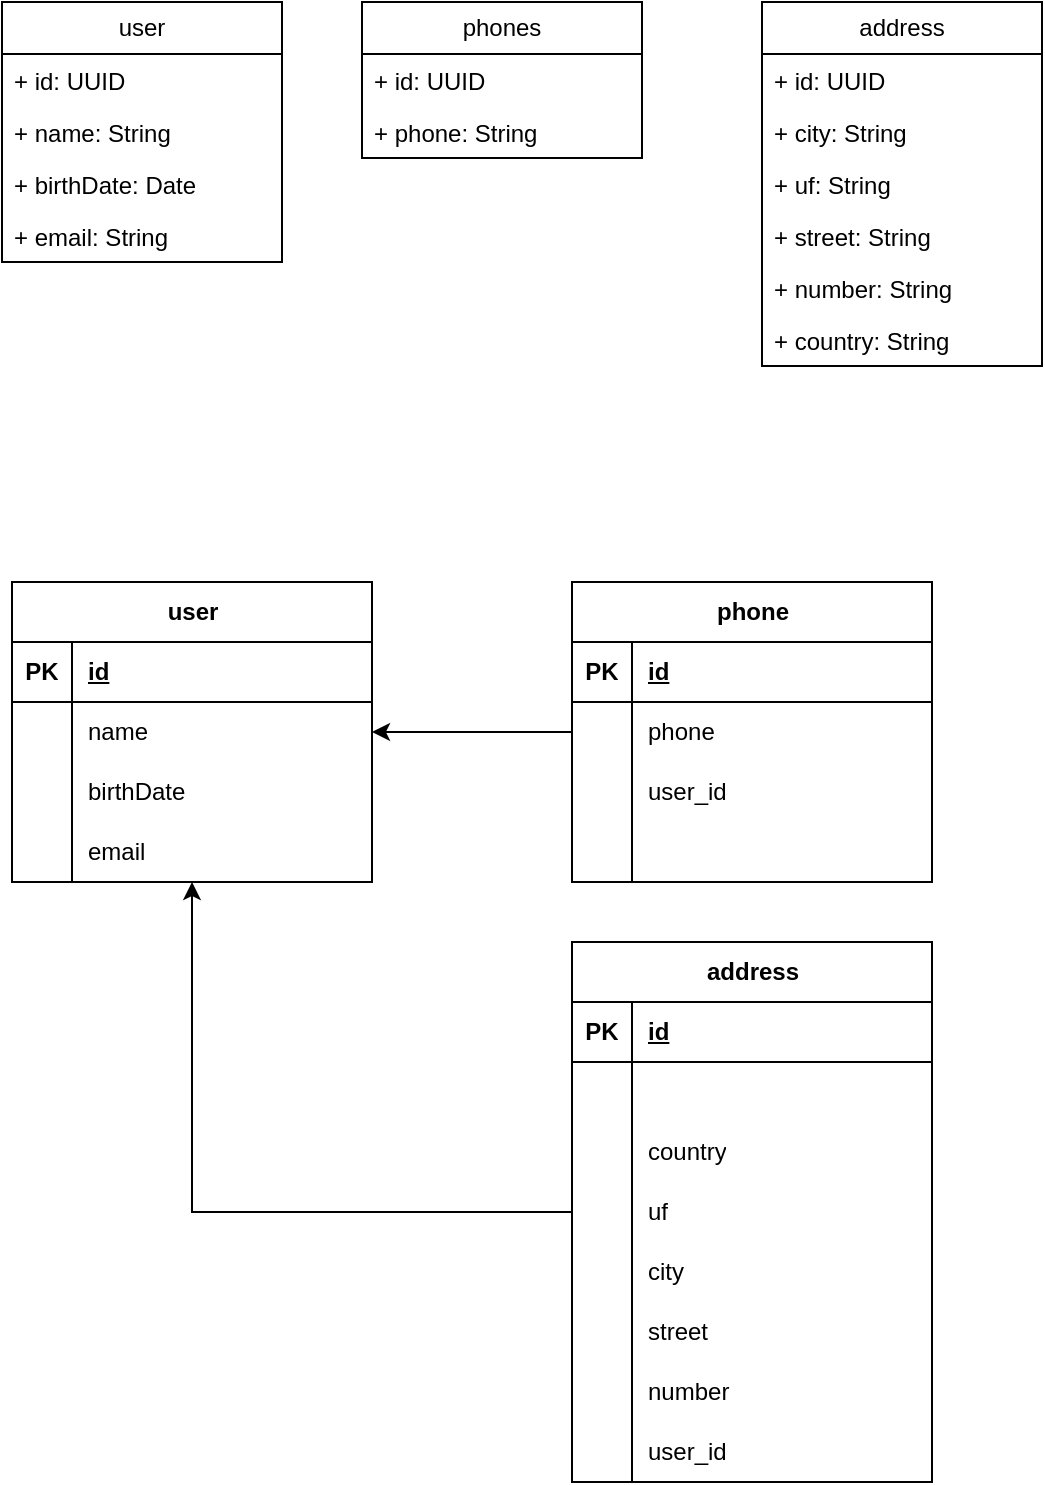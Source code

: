<mxfile version="26.1.0">
  <diagram name="Page-1" id="Vnu4gq2o6pPNMF7OeDCo">
    <mxGraphModel dx="1028" dy="541" grid="1" gridSize="10" guides="1" tooltips="1" connect="1" arrows="1" fold="1" page="1" pageScale="1" pageWidth="850" pageHeight="1100" math="0" shadow="0">
      <root>
        <mxCell id="0" />
        <mxCell id="1" parent="0" />
        <mxCell id="UatBMoLXHkPHwYCJgpXE-18" value="user" style="swimlane;fontStyle=0;childLayout=stackLayout;horizontal=1;startSize=26;fillColor=none;horizontalStack=0;resizeParent=1;resizeParentMax=0;resizeLast=0;collapsible=1;marginBottom=0;whiteSpace=wrap;html=1;" vertex="1" parent="1">
          <mxGeometry x="165" y="40" width="140" height="130" as="geometry" />
        </mxCell>
        <mxCell id="UatBMoLXHkPHwYCJgpXE-19" value="+ id: UUID" style="text;strokeColor=none;fillColor=none;align=left;verticalAlign=top;spacingLeft=4;spacingRight=4;overflow=hidden;rotatable=0;points=[[0,0.5],[1,0.5]];portConstraint=eastwest;whiteSpace=wrap;html=1;" vertex="1" parent="UatBMoLXHkPHwYCJgpXE-18">
          <mxGeometry y="26" width="140" height="26" as="geometry" />
        </mxCell>
        <mxCell id="UatBMoLXHkPHwYCJgpXE-20" value="+ name: String" style="text;strokeColor=none;fillColor=none;align=left;verticalAlign=top;spacingLeft=4;spacingRight=4;overflow=hidden;rotatable=0;points=[[0,0.5],[1,0.5]];portConstraint=eastwest;whiteSpace=wrap;html=1;" vertex="1" parent="UatBMoLXHkPHwYCJgpXE-18">
          <mxGeometry y="52" width="140" height="26" as="geometry" />
        </mxCell>
        <mxCell id="UatBMoLXHkPHwYCJgpXE-24" value="+ birthDate: Date" style="text;strokeColor=none;fillColor=none;align=left;verticalAlign=top;spacingLeft=4;spacingRight=4;overflow=hidden;rotatable=0;points=[[0,0.5],[1,0.5]];portConstraint=eastwest;whiteSpace=wrap;html=1;" vertex="1" parent="UatBMoLXHkPHwYCJgpXE-18">
          <mxGeometry y="78" width="140" height="26" as="geometry" />
        </mxCell>
        <mxCell id="UatBMoLXHkPHwYCJgpXE-48" value="+ email: String" style="text;strokeColor=none;fillColor=none;align=left;verticalAlign=top;spacingLeft=4;spacingRight=4;overflow=hidden;rotatable=0;points=[[0,0.5],[1,0.5]];portConstraint=eastwest;whiteSpace=wrap;html=1;" vertex="1" parent="UatBMoLXHkPHwYCJgpXE-18">
          <mxGeometry y="104" width="140" height="26" as="geometry" />
        </mxCell>
        <mxCell id="UatBMoLXHkPHwYCJgpXE-30" value="phones" style="swimlane;fontStyle=0;childLayout=stackLayout;horizontal=1;startSize=26;fillColor=none;horizontalStack=0;resizeParent=1;resizeParentMax=0;resizeLast=0;collapsible=1;marginBottom=0;whiteSpace=wrap;html=1;" vertex="1" parent="1">
          <mxGeometry x="345" y="40" width="140" height="78" as="geometry" />
        </mxCell>
        <mxCell id="UatBMoLXHkPHwYCJgpXE-31" value="+ id: UUID" style="text;strokeColor=none;fillColor=none;align=left;verticalAlign=top;spacingLeft=4;spacingRight=4;overflow=hidden;rotatable=0;points=[[0,0.5],[1,0.5]];portConstraint=eastwest;whiteSpace=wrap;html=1;" vertex="1" parent="UatBMoLXHkPHwYCJgpXE-30">
          <mxGeometry y="26" width="140" height="26" as="geometry" />
        </mxCell>
        <mxCell id="UatBMoLXHkPHwYCJgpXE-32" value="+ phone: String" style="text;strokeColor=none;fillColor=none;align=left;verticalAlign=top;spacingLeft=4;spacingRight=4;overflow=hidden;rotatable=0;points=[[0,0.5],[1,0.5]];portConstraint=eastwest;whiteSpace=wrap;html=1;" vertex="1" parent="UatBMoLXHkPHwYCJgpXE-30">
          <mxGeometry y="52" width="140" height="26" as="geometry" />
        </mxCell>
        <mxCell id="UatBMoLXHkPHwYCJgpXE-35" value="user" style="shape=table;startSize=30;container=1;collapsible=1;childLayout=tableLayout;fixedRows=1;rowLines=0;fontStyle=1;align=center;resizeLast=1;html=1;" vertex="1" parent="1">
          <mxGeometry x="170" y="330" width="180" height="150" as="geometry" />
        </mxCell>
        <mxCell id="UatBMoLXHkPHwYCJgpXE-36" value="" style="shape=tableRow;horizontal=0;startSize=0;swimlaneHead=0;swimlaneBody=0;fillColor=none;collapsible=0;dropTarget=0;points=[[0,0.5],[1,0.5]];portConstraint=eastwest;top=0;left=0;right=0;bottom=1;" vertex="1" parent="UatBMoLXHkPHwYCJgpXE-35">
          <mxGeometry y="30" width="180" height="30" as="geometry" />
        </mxCell>
        <mxCell id="UatBMoLXHkPHwYCJgpXE-37" value="PK" style="shape=partialRectangle;connectable=0;fillColor=none;top=0;left=0;bottom=0;right=0;fontStyle=1;overflow=hidden;whiteSpace=wrap;html=1;" vertex="1" parent="UatBMoLXHkPHwYCJgpXE-36">
          <mxGeometry width="30" height="30" as="geometry">
            <mxRectangle width="30" height="30" as="alternateBounds" />
          </mxGeometry>
        </mxCell>
        <mxCell id="UatBMoLXHkPHwYCJgpXE-38" value="id" style="shape=partialRectangle;connectable=0;fillColor=none;top=0;left=0;bottom=0;right=0;align=left;spacingLeft=6;fontStyle=5;overflow=hidden;whiteSpace=wrap;html=1;" vertex="1" parent="UatBMoLXHkPHwYCJgpXE-36">
          <mxGeometry x="30" width="150" height="30" as="geometry">
            <mxRectangle width="150" height="30" as="alternateBounds" />
          </mxGeometry>
        </mxCell>
        <mxCell id="UatBMoLXHkPHwYCJgpXE-39" value="" style="shape=tableRow;horizontal=0;startSize=0;swimlaneHead=0;swimlaneBody=0;fillColor=none;collapsible=0;dropTarget=0;points=[[0,0.5],[1,0.5]];portConstraint=eastwest;top=0;left=0;right=0;bottom=0;" vertex="1" parent="UatBMoLXHkPHwYCJgpXE-35">
          <mxGeometry y="60" width="180" height="30" as="geometry" />
        </mxCell>
        <mxCell id="UatBMoLXHkPHwYCJgpXE-40" value="" style="shape=partialRectangle;connectable=0;fillColor=none;top=0;left=0;bottom=0;right=0;editable=1;overflow=hidden;whiteSpace=wrap;html=1;" vertex="1" parent="UatBMoLXHkPHwYCJgpXE-39">
          <mxGeometry width="30" height="30" as="geometry">
            <mxRectangle width="30" height="30" as="alternateBounds" />
          </mxGeometry>
        </mxCell>
        <mxCell id="UatBMoLXHkPHwYCJgpXE-41" value="name" style="shape=partialRectangle;connectable=0;fillColor=none;top=0;left=0;bottom=0;right=0;align=left;spacingLeft=6;overflow=hidden;whiteSpace=wrap;html=1;" vertex="1" parent="UatBMoLXHkPHwYCJgpXE-39">
          <mxGeometry x="30" width="150" height="30" as="geometry">
            <mxRectangle width="150" height="30" as="alternateBounds" />
          </mxGeometry>
        </mxCell>
        <mxCell id="UatBMoLXHkPHwYCJgpXE-42" value="" style="shape=tableRow;horizontal=0;startSize=0;swimlaneHead=0;swimlaneBody=0;fillColor=none;collapsible=0;dropTarget=0;points=[[0,0.5],[1,0.5]];portConstraint=eastwest;top=0;left=0;right=0;bottom=0;" vertex="1" parent="UatBMoLXHkPHwYCJgpXE-35">
          <mxGeometry y="90" width="180" height="30" as="geometry" />
        </mxCell>
        <mxCell id="UatBMoLXHkPHwYCJgpXE-43" value="" style="shape=partialRectangle;connectable=0;fillColor=none;top=0;left=0;bottom=0;right=0;editable=1;overflow=hidden;whiteSpace=wrap;html=1;" vertex="1" parent="UatBMoLXHkPHwYCJgpXE-42">
          <mxGeometry width="30" height="30" as="geometry">
            <mxRectangle width="30" height="30" as="alternateBounds" />
          </mxGeometry>
        </mxCell>
        <mxCell id="UatBMoLXHkPHwYCJgpXE-44" value="birthDate" style="shape=partialRectangle;connectable=0;fillColor=none;top=0;left=0;bottom=0;right=0;align=left;spacingLeft=6;overflow=hidden;whiteSpace=wrap;html=1;" vertex="1" parent="UatBMoLXHkPHwYCJgpXE-42">
          <mxGeometry x="30" width="150" height="30" as="geometry">
            <mxRectangle width="150" height="30" as="alternateBounds" />
          </mxGeometry>
        </mxCell>
        <mxCell id="UatBMoLXHkPHwYCJgpXE-45" value="" style="shape=tableRow;horizontal=0;startSize=0;swimlaneHead=0;swimlaneBody=0;fillColor=none;collapsible=0;dropTarget=0;points=[[0,0.5],[1,0.5]];portConstraint=eastwest;top=0;left=0;right=0;bottom=0;" vertex="1" parent="UatBMoLXHkPHwYCJgpXE-35">
          <mxGeometry y="120" width="180" height="30" as="geometry" />
        </mxCell>
        <mxCell id="UatBMoLXHkPHwYCJgpXE-46" value="" style="shape=partialRectangle;connectable=0;fillColor=none;top=0;left=0;bottom=0;right=0;editable=1;overflow=hidden;whiteSpace=wrap;html=1;" vertex="1" parent="UatBMoLXHkPHwYCJgpXE-45">
          <mxGeometry width="30" height="30" as="geometry">
            <mxRectangle width="30" height="30" as="alternateBounds" />
          </mxGeometry>
        </mxCell>
        <mxCell id="UatBMoLXHkPHwYCJgpXE-47" value="email" style="shape=partialRectangle;connectable=0;fillColor=none;top=0;left=0;bottom=0;right=0;align=left;spacingLeft=6;overflow=hidden;whiteSpace=wrap;html=1;" vertex="1" parent="UatBMoLXHkPHwYCJgpXE-45">
          <mxGeometry x="30" width="150" height="30" as="geometry">
            <mxRectangle width="150" height="30" as="alternateBounds" />
          </mxGeometry>
        </mxCell>
        <mxCell id="UatBMoLXHkPHwYCJgpXE-63" style="edgeStyle=orthogonalEdgeStyle;rounded=0;orthogonalLoop=1;jettySize=auto;html=1;entryX=1;entryY=0.5;entryDx=0;entryDy=0;" edge="1" parent="1" source="UatBMoLXHkPHwYCJgpXE-50" target="UatBMoLXHkPHwYCJgpXE-39">
          <mxGeometry relative="1" as="geometry" />
        </mxCell>
        <mxCell id="UatBMoLXHkPHwYCJgpXE-50" value="phone" style="shape=table;startSize=30;container=1;collapsible=1;childLayout=tableLayout;fixedRows=1;rowLines=0;fontStyle=1;align=center;resizeLast=1;html=1;" vertex="1" parent="1">
          <mxGeometry x="450" y="330" width="180" height="150" as="geometry" />
        </mxCell>
        <mxCell id="UatBMoLXHkPHwYCJgpXE-51" value="" style="shape=tableRow;horizontal=0;startSize=0;swimlaneHead=0;swimlaneBody=0;fillColor=none;collapsible=0;dropTarget=0;points=[[0,0.5],[1,0.5]];portConstraint=eastwest;top=0;left=0;right=0;bottom=1;" vertex="1" parent="UatBMoLXHkPHwYCJgpXE-50">
          <mxGeometry y="30" width="180" height="30" as="geometry" />
        </mxCell>
        <mxCell id="UatBMoLXHkPHwYCJgpXE-52" value="PK" style="shape=partialRectangle;connectable=0;fillColor=none;top=0;left=0;bottom=0;right=0;fontStyle=1;overflow=hidden;whiteSpace=wrap;html=1;" vertex="1" parent="UatBMoLXHkPHwYCJgpXE-51">
          <mxGeometry width="30" height="30" as="geometry">
            <mxRectangle width="30" height="30" as="alternateBounds" />
          </mxGeometry>
        </mxCell>
        <mxCell id="UatBMoLXHkPHwYCJgpXE-53" value="id" style="shape=partialRectangle;connectable=0;fillColor=none;top=0;left=0;bottom=0;right=0;align=left;spacingLeft=6;fontStyle=5;overflow=hidden;whiteSpace=wrap;html=1;" vertex="1" parent="UatBMoLXHkPHwYCJgpXE-51">
          <mxGeometry x="30" width="150" height="30" as="geometry">
            <mxRectangle width="150" height="30" as="alternateBounds" />
          </mxGeometry>
        </mxCell>
        <mxCell id="UatBMoLXHkPHwYCJgpXE-54" value="" style="shape=tableRow;horizontal=0;startSize=0;swimlaneHead=0;swimlaneBody=0;fillColor=none;collapsible=0;dropTarget=0;points=[[0,0.5],[1,0.5]];portConstraint=eastwest;top=0;left=0;right=0;bottom=0;" vertex="1" parent="UatBMoLXHkPHwYCJgpXE-50">
          <mxGeometry y="60" width="180" height="30" as="geometry" />
        </mxCell>
        <mxCell id="UatBMoLXHkPHwYCJgpXE-55" value="" style="shape=partialRectangle;connectable=0;fillColor=none;top=0;left=0;bottom=0;right=0;editable=1;overflow=hidden;whiteSpace=wrap;html=1;" vertex="1" parent="UatBMoLXHkPHwYCJgpXE-54">
          <mxGeometry width="30" height="30" as="geometry">
            <mxRectangle width="30" height="30" as="alternateBounds" />
          </mxGeometry>
        </mxCell>
        <mxCell id="UatBMoLXHkPHwYCJgpXE-56" value="phone" style="shape=partialRectangle;connectable=0;fillColor=none;top=0;left=0;bottom=0;right=0;align=left;spacingLeft=6;overflow=hidden;whiteSpace=wrap;html=1;" vertex="1" parent="UatBMoLXHkPHwYCJgpXE-54">
          <mxGeometry x="30" width="150" height="30" as="geometry">
            <mxRectangle width="150" height="30" as="alternateBounds" />
          </mxGeometry>
        </mxCell>
        <mxCell id="UatBMoLXHkPHwYCJgpXE-57" value="" style="shape=tableRow;horizontal=0;startSize=0;swimlaneHead=0;swimlaneBody=0;fillColor=none;collapsible=0;dropTarget=0;points=[[0,0.5],[1,0.5]];portConstraint=eastwest;top=0;left=0;right=0;bottom=0;" vertex="1" parent="UatBMoLXHkPHwYCJgpXE-50">
          <mxGeometry y="90" width="180" height="30" as="geometry" />
        </mxCell>
        <mxCell id="UatBMoLXHkPHwYCJgpXE-58" value="" style="shape=partialRectangle;connectable=0;fillColor=none;top=0;left=0;bottom=0;right=0;editable=1;overflow=hidden;whiteSpace=wrap;html=1;" vertex="1" parent="UatBMoLXHkPHwYCJgpXE-57">
          <mxGeometry width="30" height="30" as="geometry">
            <mxRectangle width="30" height="30" as="alternateBounds" />
          </mxGeometry>
        </mxCell>
        <mxCell id="UatBMoLXHkPHwYCJgpXE-59" value="user_id" style="shape=partialRectangle;connectable=0;fillColor=none;top=0;left=0;bottom=0;right=0;align=left;spacingLeft=6;overflow=hidden;whiteSpace=wrap;html=1;" vertex="1" parent="UatBMoLXHkPHwYCJgpXE-57">
          <mxGeometry x="30" width="150" height="30" as="geometry">
            <mxRectangle width="150" height="30" as="alternateBounds" />
          </mxGeometry>
        </mxCell>
        <mxCell id="UatBMoLXHkPHwYCJgpXE-60" value="" style="shape=tableRow;horizontal=0;startSize=0;swimlaneHead=0;swimlaneBody=0;fillColor=none;collapsible=0;dropTarget=0;points=[[0,0.5],[1,0.5]];portConstraint=eastwest;top=0;left=0;right=0;bottom=0;" vertex="1" parent="UatBMoLXHkPHwYCJgpXE-50">
          <mxGeometry y="120" width="180" height="30" as="geometry" />
        </mxCell>
        <mxCell id="UatBMoLXHkPHwYCJgpXE-61" value="" style="shape=partialRectangle;connectable=0;fillColor=none;top=0;left=0;bottom=0;right=0;editable=1;overflow=hidden;whiteSpace=wrap;html=1;" vertex="1" parent="UatBMoLXHkPHwYCJgpXE-60">
          <mxGeometry width="30" height="30" as="geometry">
            <mxRectangle width="30" height="30" as="alternateBounds" />
          </mxGeometry>
        </mxCell>
        <mxCell id="UatBMoLXHkPHwYCJgpXE-62" value="" style="shape=partialRectangle;connectable=0;fillColor=none;top=0;left=0;bottom=0;right=0;align=left;spacingLeft=6;overflow=hidden;whiteSpace=wrap;html=1;" vertex="1" parent="UatBMoLXHkPHwYCJgpXE-60">
          <mxGeometry x="30" width="150" height="30" as="geometry">
            <mxRectangle width="150" height="30" as="alternateBounds" />
          </mxGeometry>
        </mxCell>
        <mxCell id="UatBMoLXHkPHwYCJgpXE-64" value="address" style="shape=table;startSize=30;container=1;collapsible=1;childLayout=tableLayout;fixedRows=1;rowLines=0;fontStyle=1;align=center;resizeLast=1;html=1;" vertex="1" parent="1">
          <mxGeometry x="450" y="510" width="180" height="270" as="geometry" />
        </mxCell>
        <mxCell id="UatBMoLXHkPHwYCJgpXE-65" value="" style="shape=tableRow;horizontal=0;startSize=0;swimlaneHead=0;swimlaneBody=0;fillColor=none;collapsible=0;dropTarget=0;points=[[0,0.5],[1,0.5]];portConstraint=eastwest;top=0;left=0;right=0;bottom=1;" vertex="1" parent="UatBMoLXHkPHwYCJgpXE-64">
          <mxGeometry y="30" width="180" height="30" as="geometry" />
        </mxCell>
        <mxCell id="UatBMoLXHkPHwYCJgpXE-66" value="PK" style="shape=partialRectangle;connectable=0;fillColor=none;top=0;left=0;bottom=0;right=0;fontStyle=1;overflow=hidden;whiteSpace=wrap;html=1;" vertex="1" parent="UatBMoLXHkPHwYCJgpXE-65">
          <mxGeometry width="30" height="30" as="geometry">
            <mxRectangle width="30" height="30" as="alternateBounds" />
          </mxGeometry>
        </mxCell>
        <mxCell id="UatBMoLXHkPHwYCJgpXE-67" value="id" style="shape=partialRectangle;connectable=0;fillColor=none;top=0;left=0;bottom=0;right=0;align=left;spacingLeft=6;fontStyle=5;overflow=hidden;whiteSpace=wrap;html=1;" vertex="1" parent="UatBMoLXHkPHwYCJgpXE-65">
          <mxGeometry x="30" width="150" height="30" as="geometry">
            <mxRectangle width="150" height="30" as="alternateBounds" />
          </mxGeometry>
        </mxCell>
        <mxCell id="UatBMoLXHkPHwYCJgpXE-68" value="" style="shape=tableRow;horizontal=0;startSize=0;swimlaneHead=0;swimlaneBody=0;fillColor=none;collapsible=0;dropTarget=0;points=[[0,0.5],[1,0.5]];portConstraint=eastwest;top=0;left=0;right=0;bottom=0;" vertex="1" parent="UatBMoLXHkPHwYCJgpXE-64">
          <mxGeometry y="60" width="180" height="30" as="geometry" />
        </mxCell>
        <mxCell id="UatBMoLXHkPHwYCJgpXE-69" value="" style="shape=partialRectangle;connectable=0;fillColor=none;top=0;left=0;bottom=0;right=0;editable=1;overflow=hidden;whiteSpace=wrap;html=1;" vertex="1" parent="UatBMoLXHkPHwYCJgpXE-68">
          <mxGeometry width="30" height="30" as="geometry">
            <mxRectangle width="30" height="30" as="alternateBounds" />
          </mxGeometry>
        </mxCell>
        <mxCell id="UatBMoLXHkPHwYCJgpXE-70" value="" style="shape=partialRectangle;connectable=0;fillColor=none;top=0;left=0;bottom=0;right=0;align=left;spacingLeft=6;overflow=hidden;whiteSpace=wrap;html=1;" vertex="1" parent="UatBMoLXHkPHwYCJgpXE-68">
          <mxGeometry x="30" width="150" height="30" as="geometry">
            <mxRectangle width="150" height="30" as="alternateBounds" />
          </mxGeometry>
        </mxCell>
        <mxCell id="UatBMoLXHkPHwYCJgpXE-71" value="" style="shape=tableRow;horizontal=0;startSize=0;swimlaneHead=0;swimlaneBody=0;fillColor=none;collapsible=0;dropTarget=0;points=[[0,0.5],[1,0.5]];portConstraint=eastwest;top=0;left=0;right=0;bottom=0;" vertex="1" parent="UatBMoLXHkPHwYCJgpXE-64">
          <mxGeometry y="90" width="180" height="30" as="geometry" />
        </mxCell>
        <mxCell id="UatBMoLXHkPHwYCJgpXE-72" value="" style="shape=partialRectangle;connectable=0;fillColor=none;top=0;left=0;bottom=0;right=0;editable=1;overflow=hidden;whiteSpace=wrap;html=1;" vertex="1" parent="UatBMoLXHkPHwYCJgpXE-71">
          <mxGeometry width="30" height="30" as="geometry">
            <mxRectangle width="30" height="30" as="alternateBounds" />
          </mxGeometry>
        </mxCell>
        <mxCell id="UatBMoLXHkPHwYCJgpXE-73" value="country" style="shape=partialRectangle;connectable=0;fillColor=none;top=0;left=0;bottom=0;right=0;align=left;spacingLeft=6;overflow=hidden;whiteSpace=wrap;html=1;" vertex="1" parent="UatBMoLXHkPHwYCJgpXE-71">
          <mxGeometry x="30" width="150" height="30" as="geometry">
            <mxRectangle width="150" height="30" as="alternateBounds" />
          </mxGeometry>
        </mxCell>
        <mxCell id="UatBMoLXHkPHwYCJgpXE-74" value="" style="shape=tableRow;horizontal=0;startSize=0;swimlaneHead=0;swimlaneBody=0;fillColor=none;collapsible=0;dropTarget=0;points=[[0,0.5],[1,0.5]];portConstraint=eastwest;top=0;left=0;right=0;bottom=0;" vertex="1" parent="UatBMoLXHkPHwYCJgpXE-64">
          <mxGeometry y="120" width="180" height="30" as="geometry" />
        </mxCell>
        <mxCell id="UatBMoLXHkPHwYCJgpXE-75" value="" style="shape=partialRectangle;connectable=0;fillColor=none;top=0;left=0;bottom=0;right=0;editable=1;overflow=hidden;whiteSpace=wrap;html=1;" vertex="1" parent="UatBMoLXHkPHwYCJgpXE-74">
          <mxGeometry width="30" height="30" as="geometry">
            <mxRectangle width="30" height="30" as="alternateBounds" />
          </mxGeometry>
        </mxCell>
        <mxCell id="UatBMoLXHkPHwYCJgpXE-76" value="uf" style="shape=partialRectangle;connectable=0;fillColor=none;top=0;left=0;bottom=0;right=0;align=left;spacingLeft=6;overflow=hidden;whiteSpace=wrap;html=1;" vertex="1" parent="UatBMoLXHkPHwYCJgpXE-74">
          <mxGeometry x="30" width="150" height="30" as="geometry">
            <mxRectangle width="150" height="30" as="alternateBounds" />
          </mxGeometry>
        </mxCell>
        <mxCell id="UatBMoLXHkPHwYCJgpXE-84" value="" style="shape=tableRow;horizontal=0;startSize=0;swimlaneHead=0;swimlaneBody=0;fillColor=none;collapsible=0;dropTarget=0;points=[[0,0.5],[1,0.5]];portConstraint=eastwest;top=0;left=0;right=0;bottom=0;" vertex="1" parent="UatBMoLXHkPHwYCJgpXE-64">
          <mxGeometry y="150" width="180" height="30" as="geometry" />
        </mxCell>
        <mxCell id="UatBMoLXHkPHwYCJgpXE-85" value="" style="shape=partialRectangle;connectable=0;fillColor=none;top=0;left=0;bottom=0;right=0;editable=1;overflow=hidden;whiteSpace=wrap;html=1;" vertex="1" parent="UatBMoLXHkPHwYCJgpXE-84">
          <mxGeometry width="30" height="30" as="geometry">
            <mxRectangle width="30" height="30" as="alternateBounds" />
          </mxGeometry>
        </mxCell>
        <mxCell id="UatBMoLXHkPHwYCJgpXE-86" value="city" style="shape=partialRectangle;connectable=0;fillColor=none;top=0;left=0;bottom=0;right=0;align=left;spacingLeft=6;overflow=hidden;whiteSpace=wrap;html=1;" vertex="1" parent="UatBMoLXHkPHwYCJgpXE-84">
          <mxGeometry x="30" width="150" height="30" as="geometry">
            <mxRectangle width="150" height="30" as="alternateBounds" />
          </mxGeometry>
        </mxCell>
        <mxCell id="UatBMoLXHkPHwYCJgpXE-87" value="" style="shape=tableRow;horizontal=0;startSize=0;swimlaneHead=0;swimlaneBody=0;fillColor=none;collapsible=0;dropTarget=0;points=[[0,0.5],[1,0.5]];portConstraint=eastwest;top=0;left=0;right=0;bottom=0;" vertex="1" parent="UatBMoLXHkPHwYCJgpXE-64">
          <mxGeometry y="180" width="180" height="30" as="geometry" />
        </mxCell>
        <mxCell id="UatBMoLXHkPHwYCJgpXE-88" value="" style="shape=partialRectangle;connectable=0;fillColor=none;top=0;left=0;bottom=0;right=0;editable=1;overflow=hidden;whiteSpace=wrap;html=1;" vertex="1" parent="UatBMoLXHkPHwYCJgpXE-87">
          <mxGeometry width="30" height="30" as="geometry">
            <mxRectangle width="30" height="30" as="alternateBounds" />
          </mxGeometry>
        </mxCell>
        <mxCell id="UatBMoLXHkPHwYCJgpXE-89" value="street" style="shape=partialRectangle;connectable=0;fillColor=none;top=0;left=0;bottom=0;right=0;align=left;spacingLeft=6;overflow=hidden;whiteSpace=wrap;html=1;" vertex="1" parent="UatBMoLXHkPHwYCJgpXE-87">
          <mxGeometry x="30" width="150" height="30" as="geometry">
            <mxRectangle width="150" height="30" as="alternateBounds" />
          </mxGeometry>
        </mxCell>
        <mxCell id="UatBMoLXHkPHwYCJgpXE-90" value="" style="shape=tableRow;horizontal=0;startSize=0;swimlaneHead=0;swimlaneBody=0;fillColor=none;collapsible=0;dropTarget=0;points=[[0,0.5],[1,0.5]];portConstraint=eastwest;top=0;left=0;right=0;bottom=0;" vertex="1" parent="UatBMoLXHkPHwYCJgpXE-64">
          <mxGeometry y="210" width="180" height="30" as="geometry" />
        </mxCell>
        <mxCell id="UatBMoLXHkPHwYCJgpXE-91" value="" style="shape=partialRectangle;connectable=0;fillColor=none;top=0;left=0;bottom=0;right=0;editable=1;overflow=hidden;whiteSpace=wrap;html=1;" vertex="1" parent="UatBMoLXHkPHwYCJgpXE-90">
          <mxGeometry width="30" height="30" as="geometry">
            <mxRectangle width="30" height="30" as="alternateBounds" />
          </mxGeometry>
        </mxCell>
        <mxCell id="UatBMoLXHkPHwYCJgpXE-92" value="number" style="shape=partialRectangle;connectable=0;fillColor=none;top=0;left=0;bottom=0;right=0;align=left;spacingLeft=6;overflow=hidden;whiteSpace=wrap;html=1;" vertex="1" parent="UatBMoLXHkPHwYCJgpXE-90">
          <mxGeometry x="30" width="150" height="30" as="geometry">
            <mxRectangle width="150" height="30" as="alternateBounds" />
          </mxGeometry>
        </mxCell>
        <mxCell id="UatBMoLXHkPHwYCJgpXE-93" value="" style="shape=tableRow;horizontal=0;startSize=0;swimlaneHead=0;swimlaneBody=0;fillColor=none;collapsible=0;dropTarget=0;points=[[0,0.5],[1,0.5]];portConstraint=eastwest;top=0;left=0;right=0;bottom=0;" vertex="1" parent="UatBMoLXHkPHwYCJgpXE-64">
          <mxGeometry y="240" width="180" height="30" as="geometry" />
        </mxCell>
        <mxCell id="UatBMoLXHkPHwYCJgpXE-94" value="" style="shape=partialRectangle;connectable=0;fillColor=none;top=0;left=0;bottom=0;right=0;editable=1;overflow=hidden;whiteSpace=wrap;html=1;" vertex="1" parent="UatBMoLXHkPHwYCJgpXE-93">
          <mxGeometry width="30" height="30" as="geometry">
            <mxRectangle width="30" height="30" as="alternateBounds" />
          </mxGeometry>
        </mxCell>
        <mxCell id="UatBMoLXHkPHwYCJgpXE-95" value="user_id" style="shape=partialRectangle;connectable=0;fillColor=none;top=0;left=0;bottom=0;right=0;align=left;spacingLeft=6;overflow=hidden;whiteSpace=wrap;html=1;" vertex="1" parent="UatBMoLXHkPHwYCJgpXE-93">
          <mxGeometry x="30" width="150" height="30" as="geometry">
            <mxRectangle width="150" height="30" as="alternateBounds" />
          </mxGeometry>
        </mxCell>
        <mxCell id="UatBMoLXHkPHwYCJgpXE-77" value="address" style="swimlane;fontStyle=0;childLayout=stackLayout;horizontal=1;startSize=26;fillColor=none;horizontalStack=0;resizeParent=1;resizeParentMax=0;resizeLast=0;collapsible=1;marginBottom=0;whiteSpace=wrap;html=1;" vertex="1" parent="1">
          <mxGeometry x="545" y="40" width="140" height="182" as="geometry" />
        </mxCell>
        <mxCell id="UatBMoLXHkPHwYCJgpXE-78" value="+ id: UUID" style="text;strokeColor=none;fillColor=none;align=left;verticalAlign=top;spacingLeft=4;spacingRight=4;overflow=hidden;rotatable=0;points=[[0,0.5],[1,0.5]];portConstraint=eastwest;whiteSpace=wrap;html=1;" vertex="1" parent="UatBMoLXHkPHwYCJgpXE-77">
          <mxGeometry y="26" width="140" height="26" as="geometry" />
        </mxCell>
        <mxCell id="UatBMoLXHkPHwYCJgpXE-79" value="+ city: String" style="text;strokeColor=none;fillColor=none;align=left;verticalAlign=top;spacingLeft=4;spacingRight=4;overflow=hidden;rotatable=0;points=[[0,0.5],[1,0.5]];portConstraint=eastwest;whiteSpace=wrap;html=1;" vertex="1" parent="UatBMoLXHkPHwYCJgpXE-77">
          <mxGeometry y="52" width="140" height="26" as="geometry" />
        </mxCell>
        <mxCell id="UatBMoLXHkPHwYCJgpXE-80" value="+ uf: String" style="text;strokeColor=none;fillColor=none;align=left;verticalAlign=top;spacingLeft=4;spacingRight=4;overflow=hidden;rotatable=0;points=[[0,0.5],[1,0.5]];portConstraint=eastwest;whiteSpace=wrap;html=1;" vertex="1" parent="UatBMoLXHkPHwYCJgpXE-77">
          <mxGeometry y="78" width="140" height="26" as="geometry" />
        </mxCell>
        <mxCell id="UatBMoLXHkPHwYCJgpXE-81" value="+ street: String" style="text;strokeColor=none;fillColor=none;align=left;verticalAlign=top;spacingLeft=4;spacingRight=4;overflow=hidden;rotatable=0;points=[[0,0.5],[1,0.5]];portConstraint=eastwest;whiteSpace=wrap;html=1;" vertex="1" parent="UatBMoLXHkPHwYCJgpXE-77">
          <mxGeometry y="104" width="140" height="26" as="geometry" />
        </mxCell>
        <mxCell id="UatBMoLXHkPHwYCJgpXE-82" value="+ number: String" style="text;strokeColor=none;fillColor=none;align=left;verticalAlign=top;spacingLeft=4;spacingRight=4;overflow=hidden;rotatable=0;points=[[0,0.5],[1,0.5]];portConstraint=eastwest;whiteSpace=wrap;html=1;" vertex="1" parent="UatBMoLXHkPHwYCJgpXE-77">
          <mxGeometry y="130" width="140" height="26" as="geometry" />
        </mxCell>
        <mxCell id="UatBMoLXHkPHwYCJgpXE-83" value="+ country: String" style="text;strokeColor=none;fillColor=none;align=left;verticalAlign=top;spacingLeft=4;spacingRight=4;overflow=hidden;rotatable=0;points=[[0,0.5],[1,0.5]];portConstraint=eastwest;whiteSpace=wrap;html=1;" vertex="1" parent="UatBMoLXHkPHwYCJgpXE-77">
          <mxGeometry y="156" width="140" height="26" as="geometry" />
        </mxCell>
        <mxCell id="UatBMoLXHkPHwYCJgpXE-96" style="edgeStyle=orthogonalEdgeStyle;rounded=0;orthogonalLoop=1;jettySize=auto;html=1;" edge="1" parent="1" source="UatBMoLXHkPHwYCJgpXE-74" target="UatBMoLXHkPHwYCJgpXE-35">
          <mxGeometry relative="1" as="geometry" />
        </mxCell>
      </root>
    </mxGraphModel>
  </diagram>
</mxfile>
